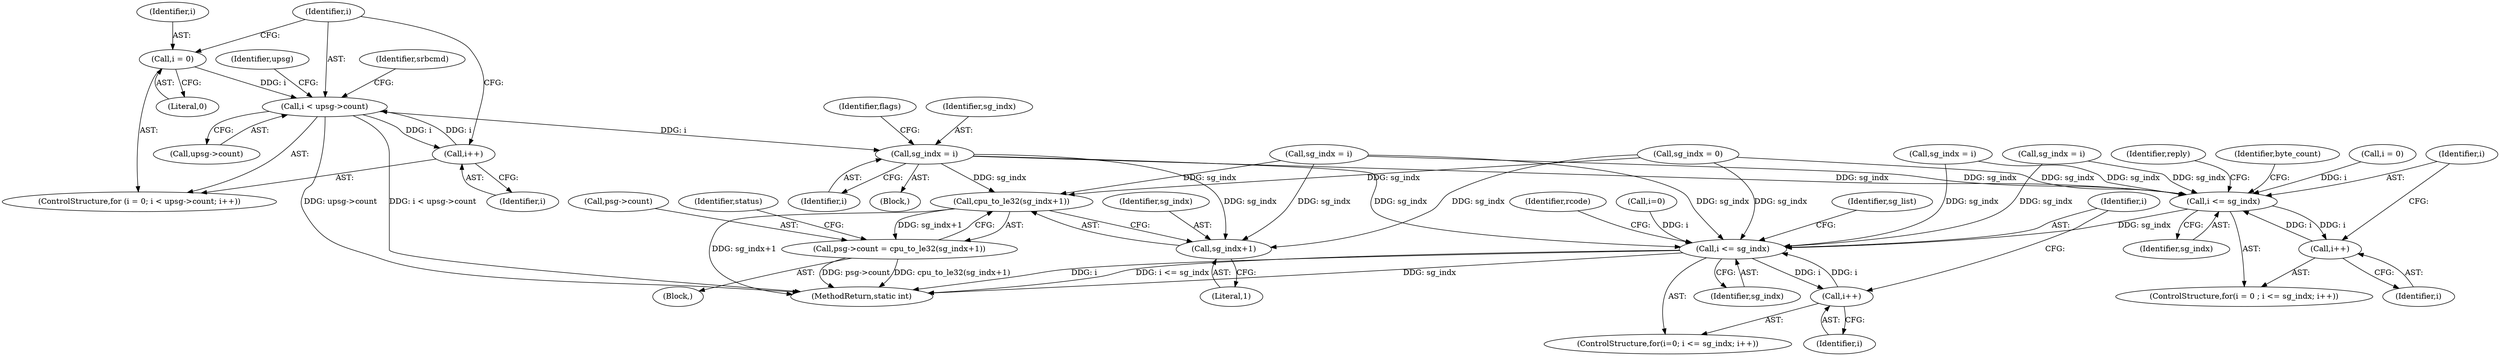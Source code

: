 digraph "0_linux_b4789b8e6be3151a955ade74872822f30e8cd914@pointer" {
"1000502" [label="(Call,i < upsg->count)"];
"1000499" [label="(Call,i = 0)"];
"1000507" [label="(Call,i++)"];
"1000502" [label="(Call,i < upsg->count)"];
"1000607" [label="(Call,sg_indx = i)"];
"1000938" [label="(Call,cpu_to_le32(sg_indx+1))"];
"1000934" [label="(Call,psg->count = cpu_to_le32(sg_indx+1))"];
"1000939" [label="(Call,sg_indx+1)"];
"1001385" [label="(Call,i <= sg_indx)"];
"1001388" [label="(Call,i++)"];
"1001463" [label="(Call,i <= sg_indx)"];
"1001466" [label="(Call,i++)"];
"1000517" [label="(Identifier,upsg)"];
"1000508" [label="(Identifier,i)"];
"1000607" [label="(Call,sg_indx = i)"];
"1000471" [label="(Block,)"];
"1000935" [label="(Call,psg->count)"];
"1001475" [label="(Identifier,rcode)"];
"1000502" [label="(Call,i < upsg->count)"];
"1000934" [label="(Call,psg->count = cpu_to_le32(sg_indx+1))"];
"1001392" [label="(Identifier,byte_count)"];
"1001467" [label="(Identifier,i)"];
"1001388" [label="(Call,i++)"];
"1001464" [label="(Identifier,i)"];
"1001382" [label="(Call,i = 0)"];
"1001459" [label="(ControlStructure,for(i=0; i <= sg_indx; i++))"];
"1000503" [label="(Identifier,i)"];
"1000507" [label="(Call,i++)"];
"1001389" [label="(Identifier,i)"];
"1001466" [label="(Call,i++)"];
"1000612" [label="(Identifier,flags)"];
"1000930" [label="(Identifier,srbcmd)"];
"1000608" [label="(Identifier,sg_indx)"];
"1001387" [label="(Identifier,sg_indx)"];
"1001463" [label="(Call,i <= sg_indx)"];
"1000939" [label="(Call,sg_indx+1)"];
"1000941" [label="(Literal,1)"];
"1000151" [label="(Call,sg_indx = 0)"];
"1000500" [label="(Identifier,i)"];
"1000501" [label="(Literal,0)"];
"1000504" [label="(Call,upsg->count)"];
"1001381" [label="(ControlStructure,for(i = 0 ; i <= sg_indx; i++))"];
"1001485" [label="(MethodReturn,static int)"];
"1001385" [label="(Call,i <= sg_indx)"];
"1001460" [label="(Call,i=0)"];
"1000509" [label="(Block,)"];
"1001386" [label="(Identifier,i)"];
"1000499" [label="(Call,i = 0)"];
"1000829" [label="(Call,sg_indx = i)"];
"1000940" [label="(Identifier,sg_indx)"];
"1001087" [label="(Call,sg_indx = i)"];
"1000609" [label="(Identifier,i)"];
"1001253" [label="(Call,sg_indx = i)"];
"1000498" [label="(ControlStructure,for (i = 0; i < upsg->count; i++))"];
"1001471" [label="(Identifier,sg_list)"];
"1000943" [label="(Identifier,status)"];
"1000938" [label="(Call,cpu_to_le32(sg_indx+1))"];
"1001465" [label="(Identifier,sg_indx)"];
"1001439" [label="(Identifier,reply)"];
"1000502" -> "1000498"  [label="AST: "];
"1000502" -> "1000504"  [label="CFG: "];
"1000503" -> "1000502"  [label="AST: "];
"1000504" -> "1000502"  [label="AST: "];
"1000517" -> "1000502"  [label="CFG: "];
"1000930" -> "1000502"  [label="CFG: "];
"1000502" -> "1001485"  [label="DDG: i < upsg->count"];
"1000502" -> "1001485"  [label="DDG: upsg->count"];
"1000499" -> "1000502"  [label="DDG: i"];
"1000507" -> "1000502"  [label="DDG: i"];
"1000502" -> "1000507"  [label="DDG: i"];
"1000502" -> "1000607"  [label="DDG: i"];
"1000499" -> "1000498"  [label="AST: "];
"1000499" -> "1000501"  [label="CFG: "];
"1000500" -> "1000499"  [label="AST: "];
"1000501" -> "1000499"  [label="AST: "];
"1000503" -> "1000499"  [label="CFG: "];
"1000507" -> "1000498"  [label="AST: "];
"1000507" -> "1000508"  [label="CFG: "];
"1000508" -> "1000507"  [label="AST: "];
"1000503" -> "1000507"  [label="CFG: "];
"1000607" -> "1000509"  [label="AST: "];
"1000607" -> "1000609"  [label="CFG: "];
"1000608" -> "1000607"  [label="AST: "];
"1000609" -> "1000607"  [label="AST: "];
"1000612" -> "1000607"  [label="CFG: "];
"1000607" -> "1000938"  [label="DDG: sg_indx"];
"1000607" -> "1000939"  [label="DDG: sg_indx"];
"1000607" -> "1001385"  [label="DDG: sg_indx"];
"1000607" -> "1001463"  [label="DDG: sg_indx"];
"1000938" -> "1000934"  [label="AST: "];
"1000938" -> "1000939"  [label="CFG: "];
"1000939" -> "1000938"  [label="AST: "];
"1000934" -> "1000938"  [label="CFG: "];
"1000938" -> "1001485"  [label="DDG: sg_indx+1"];
"1000938" -> "1000934"  [label="DDG: sg_indx+1"];
"1000829" -> "1000938"  [label="DDG: sg_indx"];
"1000151" -> "1000938"  [label="DDG: sg_indx"];
"1000934" -> "1000471"  [label="AST: "];
"1000935" -> "1000934"  [label="AST: "];
"1000943" -> "1000934"  [label="CFG: "];
"1000934" -> "1001485"  [label="DDG: psg->count"];
"1000934" -> "1001485"  [label="DDG: cpu_to_le32(sg_indx+1)"];
"1000939" -> "1000941"  [label="CFG: "];
"1000940" -> "1000939"  [label="AST: "];
"1000941" -> "1000939"  [label="AST: "];
"1000829" -> "1000939"  [label="DDG: sg_indx"];
"1000151" -> "1000939"  [label="DDG: sg_indx"];
"1001385" -> "1001381"  [label="AST: "];
"1001385" -> "1001387"  [label="CFG: "];
"1001386" -> "1001385"  [label="AST: "];
"1001387" -> "1001385"  [label="AST: "];
"1001392" -> "1001385"  [label="CFG: "];
"1001439" -> "1001385"  [label="CFG: "];
"1001382" -> "1001385"  [label="DDG: i"];
"1001388" -> "1001385"  [label="DDG: i"];
"1001087" -> "1001385"  [label="DDG: sg_indx"];
"1000151" -> "1001385"  [label="DDG: sg_indx"];
"1001253" -> "1001385"  [label="DDG: sg_indx"];
"1000829" -> "1001385"  [label="DDG: sg_indx"];
"1001385" -> "1001388"  [label="DDG: i"];
"1001385" -> "1001463"  [label="DDG: sg_indx"];
"1001388" -> "1001381"  [label="AST: "];
"1001388" -> "1001389"  [label="CFG: "];
"1001389" -> "1001388"  [label="AST: "];
"1001386" -> "1001388"  [label="CFG: "];
"1001463" -> "1001459"  [label="AST: "];
"1001463" -> "1001465"  [label="CFG: "];
"1001464" -> "1001463"  [label="AST: "];
"1001465" -> "1001463"  [label="AST: "];
"1001471" -> "1001463"  [label="CFG: "];
"1001475" -> "1001463"  [label="CFG: "];
"1001463" -> "1001485"  [label="DDG: i"];
"1001463" -> "1001485"  [label="DDG: i <= sg_indx"];
"1001463" -> "1001485"  [label="DDG: sg_indx"];
"1001460" -> "1001463"  [label="DDG: i"];
"1001466" -> "1001463"  [label="DDG: i"];
"1000829" -> "1001463"  [label="DDG: sg_indx"];
"1001087" -> "1001463"  [label="DDG: sg_indx"];
"1000151" -> "1001463"  [label="DDG: sg_indx"];
"1001253" -> "1001463"  [label="DDG: sg_indx"];
"1001463" -> "1001466"  [label="DDG: i"];
"1001466" -> "1001459"  [label="AST: "];
"1001466" -> "1001467"  [label="CFG: "];
"1001467" -> "1001466"  [label="AST: "];
"1001464" -> "1001466"  [label="CFG: "];
}
